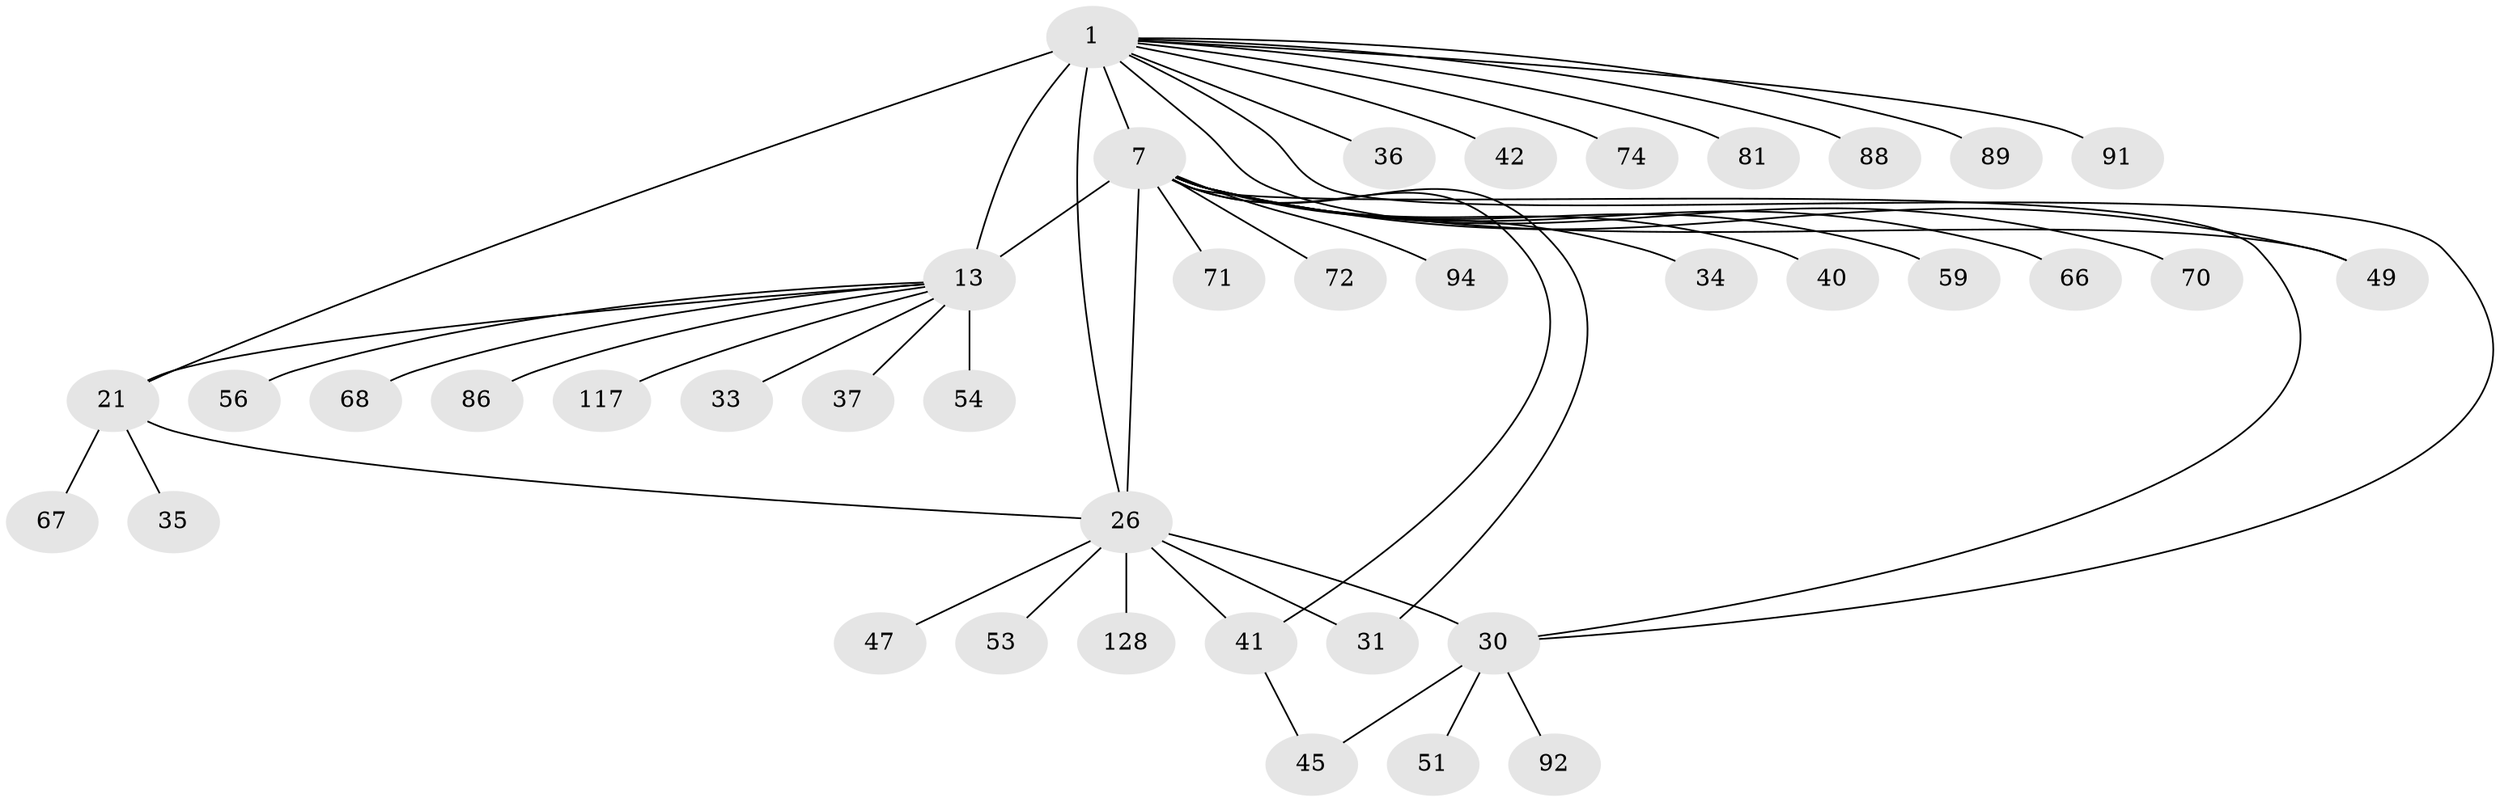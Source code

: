 // original degree distribution, {6: 0.015267175572519083, 8: 0.06870229007633588, 12: 0.022900763358778626, 9: 0.04580152671755725, 10: 0.030534351145038167, 7: 0.030534351145038167, 11: 0.007633587786259542, 5: 0.015267175572519083, 1: 0.5801526717557252, 3: 0.022900763358778626, 2: 0.16030534351145037}
// Generated by graph-tools (version 1.1) at 2025/19/03/04/25 18:19:55]
// undirected, 39 vertices, 48 edges
graph export_dot {
graph [start="1"]
  node [color=gray90,style=filled];
  1 [super="+3+2+102+4+5"];
  7 [super="+12+57+10+8+9+75"];
  13 [super="+60+100+76+14+39+15"];
  21 [super="+73+38+103+43+23"];
  26 [super="+29+63+106+99+122+126+28+27+55"];
  30 [super="+44+80"];
  31 [super="+83+78+32"];
  33;
  34;
  35;
  36 [super="+98+105"];
  37;
  40;
  41 [super="+62"];
  42 [super="+118"];
  45;
  47;
  49;
  51;
  53;
  54;
  56;
  59;
  66;
  67 [super="+82"];
  68;
  70 [super="+123"];
  71;
  72;
  74;
  81;
  86;
  88;
  89;
  91 [super="+130"];
  92;
  94;
  117;
  128;
  1 -- 7 [weight=2];
  1 -- 42;
  1 -- 81;
  1 -- 49;
  1 -- 89;
  1 -- 91;
  1 -- 88;
  1 -- 26 [weight=2];
  1 -- 13 [weight=5];
  1 -- 36;
  1 -- 21 [weight=4];
  1 -- 74;
  1 -- 30;
  7 -- 31;
  7 -- 49;
  7 -- 40;
  7 -- 66;
  7 -- 70;
  7 -- 72;
  7 -- 13 [weight=9];
  7 -- 26 [weight=7];
  7 -- 94;
  7 -- 30;
  7 -- 34;
  7 -- 41;
  7 -- 59;
  7 -- 71;
  13 -- 54;
  13 -- 56;
  13 -- 33;
  13 -- 68;
  13 -- 37;
  13 -- 117;
  13 -- 21 [weight=4];
  13 -- 86;
  21 -- 67;
  21 -- 35;
  21 -- 26;
  26 -- 30 [weight=4];
  26 -- 53;
  26 -- 47;
  26 -- 41;
  26 -- 31;
  26 -- 128;
  30 -- 45;
  30 -- 51;
  30 -- 92;
  41 -- 45;
}
